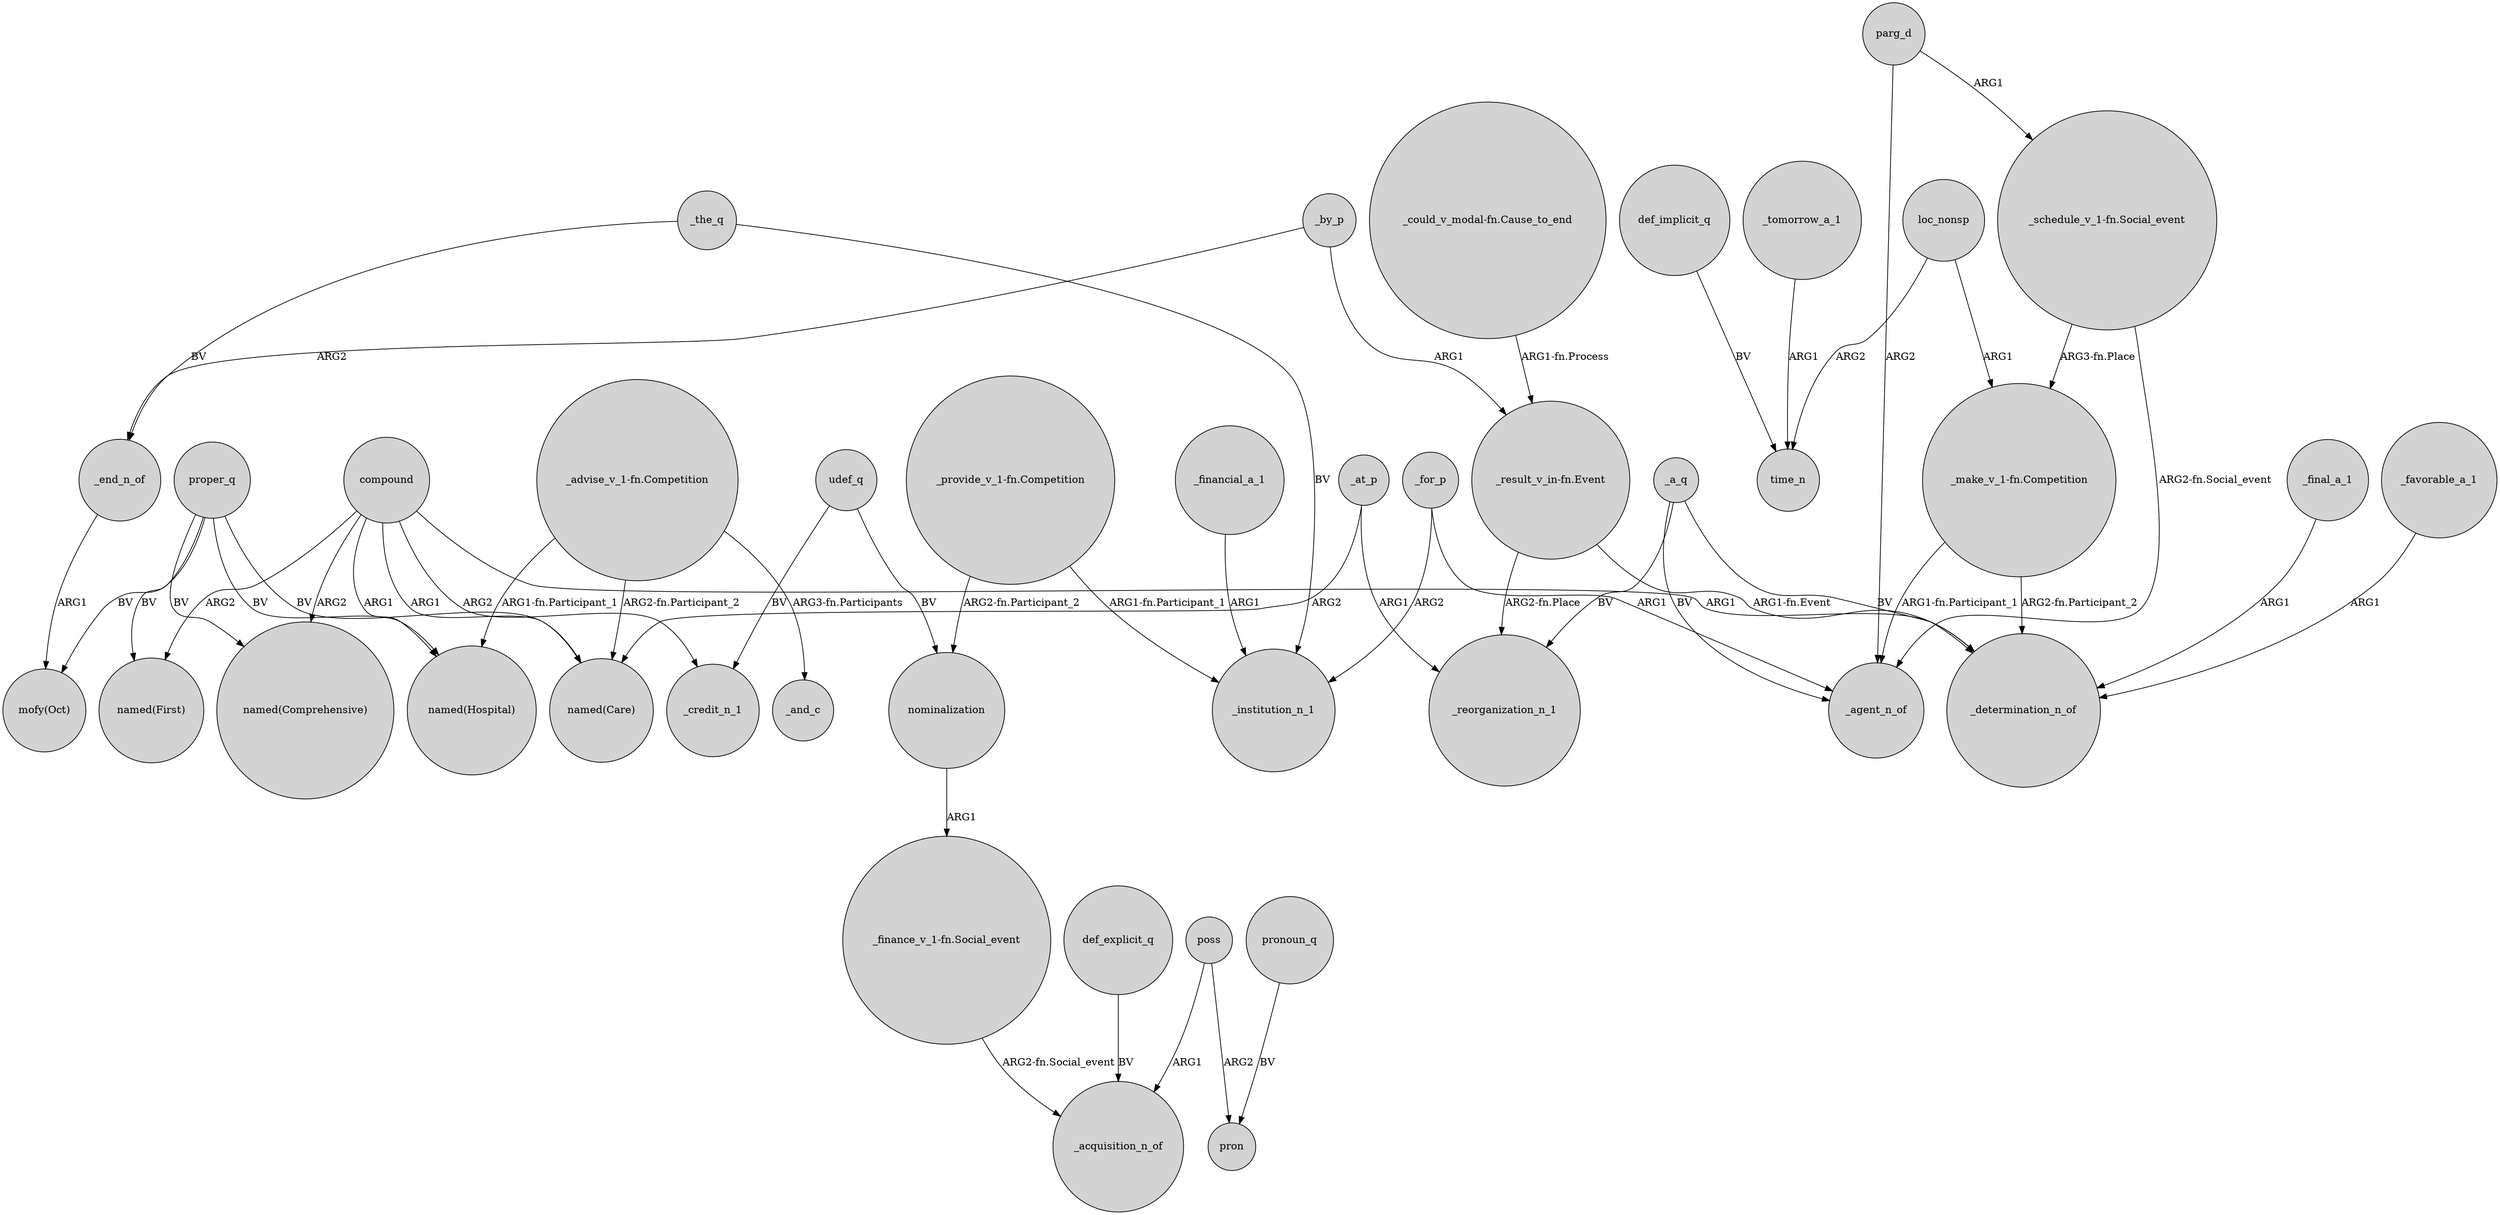 digraph {
	node [shape=circle style=filled]
	_at_p -> _reorganization_n_1 [label=ARG1]
	compound -> _determination_n_of [label=ARG1]
	_a_q -> _determination_n_of [label=BV]
	_by_p -> "_result_v_in-fn.Event" [label=ARG1]
	proper_q -> "named(Hospital)" [label=BV]
	udef_q -> nominalization [label=BV]
	"_advise_v_1-fn.Competition" -> "named(Hospital)" [label="ARG1-fn.Participant_1"]
	proper_q -> "named(First)" [label=BV]
	"_provide_v_1-fn.Competition" -> nominalization [label="ARG2-fn.Participant_2"]
	_a_q -> _agent_n_of [label=BV]
	"_make_v_1-fn.Competition" -> _determination_n_of [label="ARG2-fn.Participant_2"]
	"_schedule_v_1-fn.Social_event" -> "_make_v_1-fn.Competition" [label="ARG3-fn.Place"]
	_favorable_a_1 -> _determination_n_of [label=ARG1]
	parg_d -> _agent_n_of [label=ARG2]
	def_explicit_q -> _acquisition_n_of [label=BV]
	proper_q -> "named(Comprehensive)" [label=BV]
	_for_p -> _agent_n_of [label=ARG1]
	"_could_v_modal-fn.Cause_to_end" -> "_result_v_in-fn.Event" [label="ARG1-fn.Process"]
	pronoun_q -> pron [label=BV]
	"_advise_v_1-fn.Competition" -> _and_c [label="ARG3-fn.Participants"]
	compound -> "named(First)" [label=ARG2]
	poss -> pron [label=ARG2]
	"_result_v_in-fn.Event" -> _determination_n_of [label="ARG1-fn.Event"]
	parg_d -> "_schedule_v_1-fn.Social_event" [label=ARG1]
	compound -> "named(Hospital)" [label=ARG1]
	_financial_a_1 -> _institution_n_1 [label=ARG1]
	_end_n_of -> "mofy(Oct)" [label=ARG1]
	compound -> _credit_n_1 [label=ARG2]
	"_result_v_in-fn.Event" -> _reorganization_n_1 [label="ARG2-fn.Place"]
	_at_p -> "named(Care)" [label=ARG2]
	"_finance_v_1-fn.Social_event" -> _acquisition_n_of [label="ARG2-fn.Social_event"]
	udef_q -> _credit_n_1 [label=BV]
	_for_p -> _institution_n_1 [label=ARG2]
	_a_q -> _reorganization_n_1 [label=BV]
	"_schedule_v_1-fn.Social_event" -> _agent_n_of [label="ARG2-fn.Social_event"]
	_tomorrow_a_1 -> time_n [label=ARG1]
	proper_q -> "mofy(Oct)" [label=BV]
	_the_q -> _institution_n_1 [label=BV]
	loc_nonsp -> time_n [label=ARG2]
	compound -> "named(Comprehensive)" [label=ARG2]
	"_make_v_1-fn.Competition" -> _agent_n_of [label="ARG1-fn.Participant_1"]
	nominalization -> "_finance_v_1-fn.Social_event" [label=ARG1]
	compound -> "named(Care)" [label=ARG1]
	def_implicit_q -> time_n [label=BV]
	"_advise_v_1-fn.Competition" -> "named(Care)" [label="ARG2-fn.Participant_2"]
	proper_q -> "named(Care)" [label=BV]
	_by_p -> _end_n_of [label=ARG2]
	poss -> _acquisition_n_of [label=ARG1]
	"_provide_v_1-fn.Competition" -> _institution_n_1 [label="ARG1-fn.Participant_1"]
	loc_nonsp -> "_make_v_1-fn.Competition" [label=ARG1]
	_the_q -> _end_n_of [label=BV]
	_final_a_1 -> _determination_n_of [label=ARG1]
}
